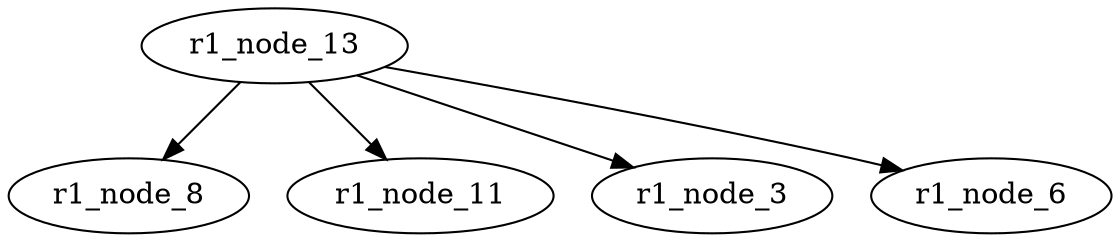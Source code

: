 strict digraph {


	"r1_node_8" [  weight=0 ];

	"r1_node_11" [  weight=0 ];

	"r1_node_3" [  weight=0 ];

	"r1_node_13" [  weight=0 ];

	"r1_node_13" -> "r1_node_11" [  weight=0 ];

	"r1_node_13" -> "r1_node_3" [  weight=0 ];

	"r1_node_13" -> "r1_node_6" [  weight=0 ];

	"r1_node_13" -> "r1_node_8" [  weight=0 ];

	"r1_node_6" [  weight=0 ];

}
